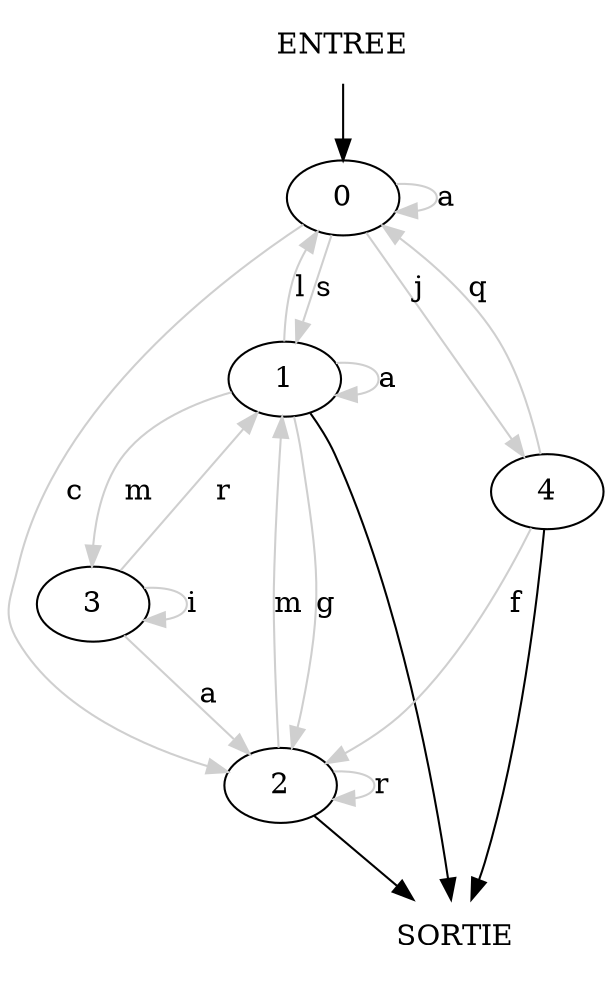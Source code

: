 digraph test_graph{
e[ label="ENTREE" shape=none]
s[ label="SORTIE" shape=none]
0 [label="0"]
1 [label="1"]
2 [label="2"]
3 [label="3"]
4 [label="4"];
e -> 0  ;
0 -> 0 [label="a" color=grey81 ] 
0 -> 1 [label="s" color=grey81 ] 
0 -> 2 [label="c" color=grey81 ] 
0 -> 4 [label="j" color=grey81 ] 
1 -> 0 [label="l" color=grey81 ] 
1 -> 1 [label="a" color=grey81 ] 
1 -> 2 [label="g" color=grey81 ] 
1 -> 3 [label="m" color=grey81 ] 
1 -> s ;
2 -> 1 [label="m" color=grey81 ] 
2 -> 2 [label="r" color=grey81 ] 
2 -> s ;
3 -> 1 [label="r" color=grey81 ] 
3 -> 2 [label="a" color=grey81 ] 
3 -> 3 [label="i" color=grey81 ] 
4 -> 0 [label="q" color=grey81 ] 
4 -> 2 [label="f" color=grey81 ] 
4 -> s ;}